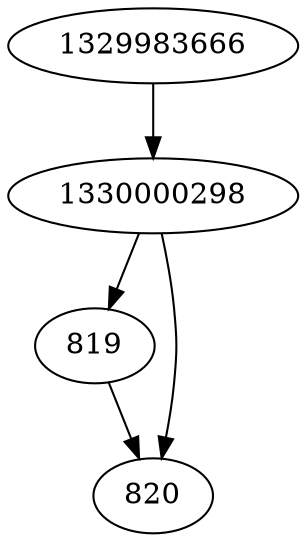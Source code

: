strict digraph  {
1330000298;
1329983666;
819;
820;
1330000298 -> 819;
1330000298 -> 820;
1329983666 -> 1330000298;
819 -> 820;
}
